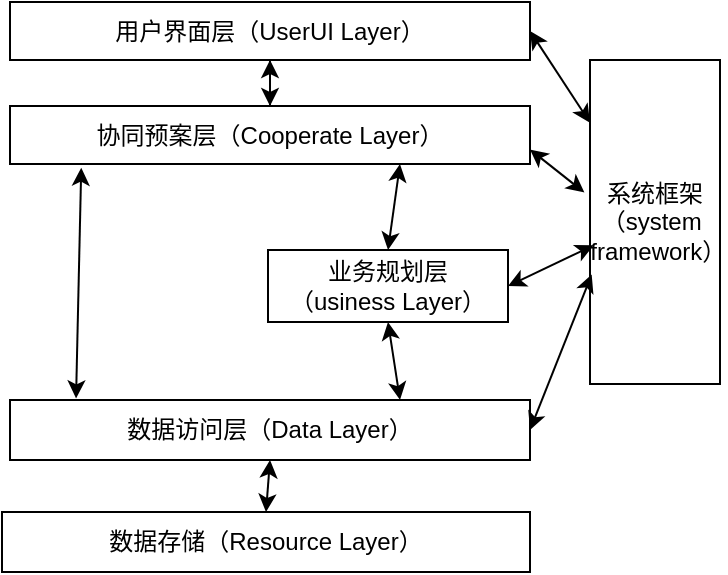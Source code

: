 <mxfile version="21.1.2" type="github">
  <diagram id="C5RBs43oDa-KdzZeNtuy" name="Page-1">
    <mxGraphModel dx="1259" dy="708" grid="0" gridSize="10" guides="1" tooltips="1" connect="1" arrows="1" fold="1" page="1" pageScale="1" pageWidth="827" pageHeight="1169" math="0" shadow="0">
      <root>
        <mxCell id="WIyWlLk6GJQsqaUBKTNV-0" />
        <mxCell id="WIyWlLk6GJQsqaUBKTNV-1" parent="WIyWlLk6GJQsqaUBKTNV-0" />
        <mxCell id="ip50CO87YBUVNObKF9H2-10" style="edgeStyle=none;rounded=0;orthogonalLoop=1;jettySize=auto;html=1;" edge="1" parent="WIyWlLk6GJQsqaUBKTNV-1" source="ip50CO87YBUVNObKF9H2-0" target="ip50CO87YBUVNObKF9H2-1">
          <mxGeometry relative="1" as="geometry" />
        </mxCell>
        <mxCell id="ip50CO87YBUVNObKF9H2-0" value="用户界面层（UserUI Layer）" style="rounded=0;whiteSpace=wrap;html=1;" vertex="1" parent="WIyWlLk6GJQsqaUBKTNV-1">
          <mxGeometry x="230" y="151" width="260" height="29" as="geometry" />
        </mxCell>
        <mxCell id="ip50CO87YBUVNObKF9H2-11" style="edgeStyle=none;rounded=0;orthogonalLoop=1;jettySize=auto;html=1;entryX=0.5;entryY=1;entryDx=0;entryDy=0;" edge="1" parent="WIyWlLk6GJQsqaUBKTNV-1" source="ip50CO87YBUVNObKF9H2-1" target="ip50CO87YBUVNObKF9H2-0">
          <mxGeometry relative="1" as="geometry" />
        </mxCell>
        <mxCell id="ip50CO87YBUVNObKF9H2-1" value="协同预案层（Cooperate Layer）" style="rounded=0;whiteSpace=wrap;html=1;" vertex="1" parent="WIyWlLk6GJQsqaUBKTNV-1">
          <mxGeometry x="230" y="203" width="260" height="29" as="geometry" />
        </mxCell>
        <mxCell id="ip50CO87YBUVNObKF9H2-2" value="业务规划层&lt;br&gt;（usiness Layer）" style="rounded=0;whiteSpace=wrap;html=1;" vertex="1" parent="WIyWlLk6GJQsqaUBKTNV-1">
          <mxGeometry x="359" y="275" width="120" height="36" as="geometry" />
        </mxCell>
        <mxCell id="ip50CO87YBUVNObKF9H2-3" value="&lt;span style=&quot;background-color: initial;&quot;&gt;系统框架（system&amp;nbsp; &amp;nbsp;framework）&lt;/span&gt;" style="rounded=0;verticalAlign=middle;horizontal=1;rotation=0;fontFamily=Helvetica;whiteSpace=wrap;html=1;flipV=1;flipH=1;" vertex="1" parent="WIyWlLk6GJQsqaUBKTNV-1">
          <mxGeometry x="520" y="180" width="65" height="162" as="geometry" />
        </mxCell>
        <mxCell id="ip50CO87YBUVNObKF9H2-6" value="数据访问层（Data Layer）" style="rounded=0;whiteSpace=wrap;html=1;" vertex="1" parent="WIyWlLk6GJQsqaUBKTNV-1">
          <mxGeometry x="230" y="350" width="260" height="30" as="geometry" />
        </mxCell>
        <mxCell id="ip50CO87YBUVNObKF9H2-7" value="数据存储（Resource Layer）" style="rounded=0;whiteSpace=wrap;html=1;" vertex="1" parent="WIyWlLk6GJQsqaUBKTNV-1">
          <mxGeometry x="226" y="406" width="264" height="30" as="geometry" />
        </mxCell>
        <mxCell id="ip50CO87YBUVNObKF9H2-13" value="" style="endArrow=classic;startArrow=classic;html=1;rounded=0;exitX=0.5;exitY=0;exitDx=0;exitDy=0;entryX=0.75;entryY=1;entryDx=0;entryDy=0;" edge="1" parent="WIyWlLk6GJQsqaUBKTNV-1" source="ip50CO87YBUVNObKF9H2-2" target="ip50CO87YBUVNObKF9H2-1">
          <mxGeometry width="50" height="50" relative="1" as="geometry">
            <mxPoint x="370" y="290" as="sourcePoint" />
            <mxPoint x="420" y="240" as="targetPoint" />
          </mxGeometry>
        </mxCell>
        <mxCell id="ip50CO87YBUVNObKF9H2-14" value="" style="endArrow=classic;startArrow=classic;html=1;rounded=0;exitX=0.127;exitY=-0.027;exitDx=0;exitDy=0;exitPerimeter=0;entryX=0.137;entryY=1.064;entryDx=0;entryDy=0;entryPerimeter=0;" edge="1" parent="WIyWlLk6GJQsqaUBKTNV-1" source="ip50CO87YBUVNObKF9H2-6" target="ip50CO87YBUVNObKF9H2-1">
          <mxGeometry width="50" height="50" relative="1" as="geometry">
            <mxPoint x="230" y="290" as="sourcePoint" />
            <mxPoint x="280" y="240" as="targetPoint" />
          </mxGeometry>
        </mxCell>
        <mxCell id="ip50CO87YBUVNObKF9H2-15" value="" style="endArrow=classic;startArrow=classic;html=1;rounded=0;entryX=0.5;entryY=1;entryDx=0;entryDy=0;exitX=0.5;exitY=0;exitDx=0;exitDy=0;" edge="1" parent="WIyWlLk6GJQsqaUBKTNV-1" source="ip50CO87YBUVNObKF9H2-7" target="ip50CO87YBUVNObKF9H2-6">
          <mxGeometry width="50" height="50" relative="1" as="geometry">
            <mxPoint x="280" y="450" as="sourcePoint" />
            <mxPoint x="330" y="400" as="targetPoint" />
          </mxGeometry>
        </mxCell>
        <mxCell id="ip50CO87YBUVNObKF9H2-16" value="" style="endArrow=classic;startArrow=classic;html=1;rounded=0;entryX=0.5;entryY=1;entryDx=0;entryDy=0;exitX=0.75;exitY=0;exitDx=0;exitDy=0;" edge="1" parent="WIyWlLk6GJQsqaUBKTNV-1" source="ip50CO87YBUVNObKF9H2-6" target="ip50CO87YBUVNObKF9H2-2">
          <mxGeometry width="50" height="50" relative="1" as="geometry">
            <mxPoint x="370" y="540" as="sourcePoint" />
            <mxPoint x="420" y="490" as="targetPoint" />
          </mxGeometry>
        </mxCell>
        <mxCell id="ip50CO87YBUVNObKF9H2-21" value="" style="endArrow=classic;startArrow=classic;html=1;rounded=0;entryX=1;entryY=0.5;entryDx=0;entryDy=0;" edge="1" parent="WIyWlLk6GJQsqaUBKTNV-1" source="ip50CO87YBUVNObKF9H2-3" target="ip50CO87YBUVNObKF9H2-0">
          <mxGeometry width="50" height="50" relative="1" as="geometry">
            <mxPoint x="583" y="133" as="sourcePoint" />
            <mxPoint x="633" y="83" as="targetPoint" />
          </mxGeometry>
        </mxCell>
        <mxCell id="ip50CO87YBUVNObKF9H2-22" value="" style="endArrow=classic;startArrow=classic;html=1;rounded=0;exitX=1;exitY=0.5;exitDx=0;exitDy=0;entryX=0.973;entryY=0.428;entryDx=0;entryDy=0;entryPerimeter=0;" edge="1" parent="WIyWlLk6GJQsqaUBKTNV-1" source="ip50CO87YBUVNObKF9H2-2" target="ip50CO87YBUVNObKF9H2-3">
          <mxGeometry width="50" height="50" relative="1" as="geometry">
            <mxPoint x="501" y="118" as="sourcePoint" />
            <mxPoint x="551" y="68" as="targetPoint" />
          </mxGeometry>
        </mxCell>
        <mxCell id="ip50CO87YBUVNObKF9H2-23" value="" style="endArrow=classic;startArrow=classic;html=1;rounded=0;entryX=1;entryY=0.75;entryDx=0;entryDy=0;exitX=1.043;exitY=0.591;exitDx=0;exitDy=0;exitPerimeter=0;" edge="1" parent="WIyWlLk6GJQsqaUBKTNV-1" source="ip50CO87YBUVNObKF9H2-3" target="ip50CO87YBUVNObKF9H2-1">
          <mxGeometry width="50" height="50" relative="1" as="geometry">
            <mxPoint x="139" y="127" as="sourcePoint" />
            <mxPoint x="189" y="77" as="targetPoint" />
          </mxGeometry>
        </mxCell>
        <mxCell id="ip50CO87YBUVNObKF9H2-24" value="" style="endArrow=classic;startArrow=classic;html=1;rounded=0;exitX=1;exitY=0.5;exitDx=0;exitDy=0;entryX=0.987;entryY=0.338;entryDx=0;entryDy=0;entryPerimeter=0;" edge="1" parent="WIyWlLk6GJQsqaUBKTNV-1" source="ip50CO87YBUVNObKF9H2-6" target="ip50CO87YBUVNObKF9H2-3">
          <mxGeometry width="50" height="50" relative="1" as="geometry">
            <mxPoint x="40" y="248" as="sourcePoint" />
            <mxPoint x="90" y="198" as="targetPoint" />
          </mxGeometry>
        </mxCell>
      </root>
    </mxGraphModel>
  </diagram>
</mxfile>
